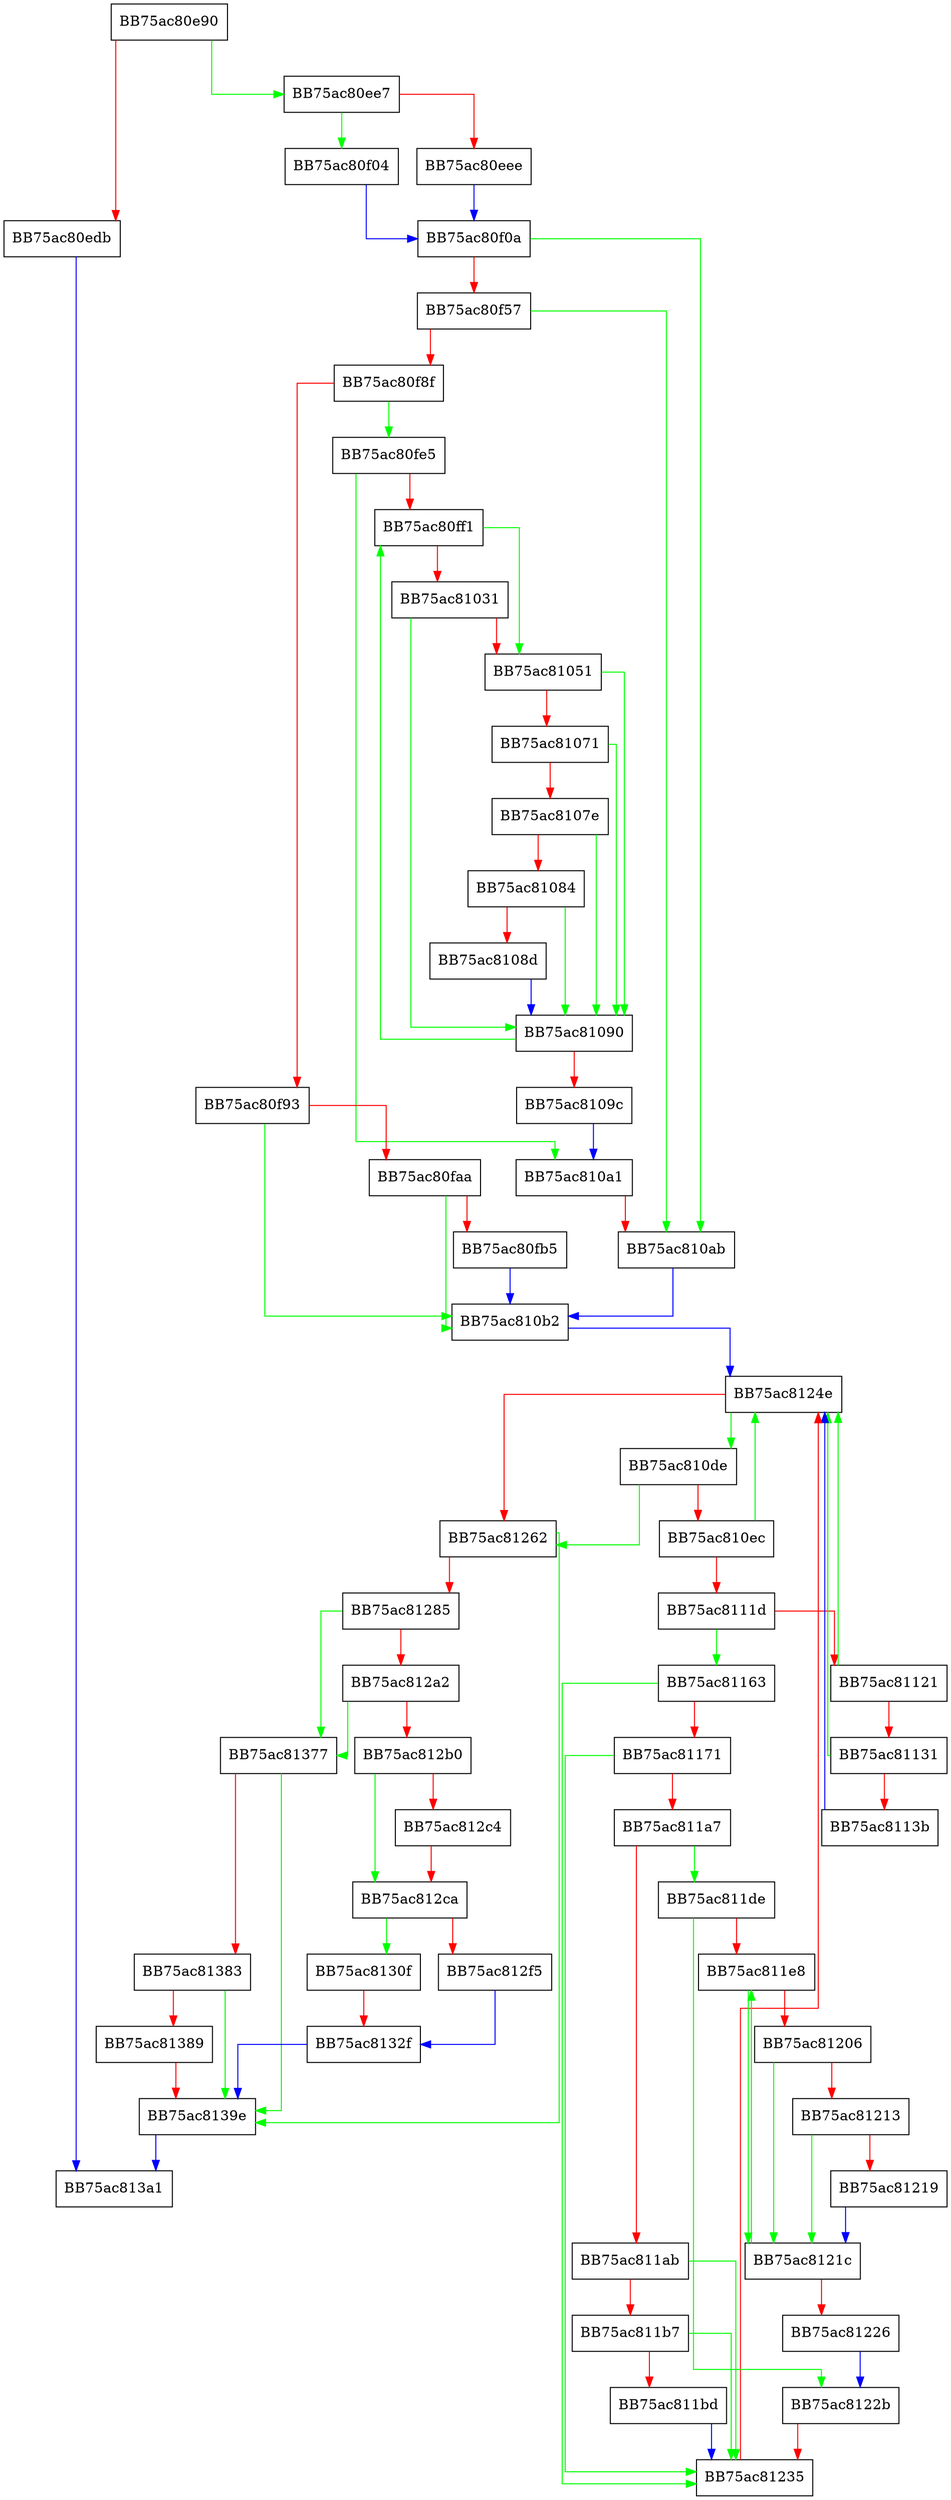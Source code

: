 digraph Execute {
  node [shape="box"];
  graph [splines=ortho];
  BB75ac80e90 -> BB75ac80ee7 [color="green"];
  BB75ac80e90 -> BB75ac80edb [color="red"];
  BB75ac80edb -> BB75ac813a1 [color="blue"];
  BB75ac80ee7 -> BB75ac80f04 [color="green"];
  BB75ac80ee7 -> BB75ac80eee [color="red"];
  BB75ac80eee -> BB75ac80f0a [color="blue"];
  BB75ac80f04 -> BB75ac80f0a [color="blue"];
  BB75ac80f0a -> BB75ac810ab [color="green"];
  BB75ac80f0a -> BB75ac80f57 [color="red"];
  BB75ac80f57 -> BB75ac810ab [color="green"];
  BB75ac80f57 -> BB75ac80f8f [color="red"];
  BB75ac80f8f -> BB75ac80fe5 [color="green"];
  BB75ac80f8f -> BB75ac80f93 [color="red"];
  BB75ac80f93 -> BB75ac810b2 [color="green"];
  BB75ac80f93 -> BB75ac80faa [color="red"];
  BB75ac80faa -> BB75ac810b2 [color="green"];
  BB75ac80faa -> BB75ac80fb5 [color="red"];
  BB75ac80fb5 -> BB75ac810b2 [color="blue"];
  BB75ac80fe5 -> BB75ac810a1 [color="green"];
  BB75ac80fe5 -> BB75ac80ff1 [color="red"];
  BB75ac80ff1 -> BB75ac81051 [color="green"];
  BB75ac80ff1 -> BB75ac81031 [color="red"];
  BB75ac81031 -> BB75ac81090 [color="green"];
  BB75ac81031 -> BB75ac81051 [color="red"];
  BB75ac81051 -> BB75ac81090 [color="green"];
  BB75ac81051 -> BB75ac81071 [color="red"];
  BB75ac81071 -> BB75ac81090 [color="green"];
  BB75ac81071 -> BB75ac8107e [color="red"];
  BB75ac8107e -> BB75ac81090 [color="green"];
  BB75ac8107e -> BB75ac81084 [color="red"];
  BB75ac81084 -> BB75ac81090 [color="green"];
  BB75ac81084 -> BB75ac8108d [color="red"];
  BB75ac8108d -> BB75ac81090 [color="blue"];
  BB75ac81090 -> BB75ac80ff1 [color="green"];
  BB75ac81090 -> BB75ac8109c [color="red"];
  BB75ac8109c -> BB75ac810a1 [color="blue"];
  BB75ac810a1 -> BB75ac810ab [color="red"];
  BB75ac810ab -> BB75ac810b2 [color="blue"];
  BB75ac810b2 -> BB75ac8124e [color="blue"];
  BB75ac810de -> BB75ac81262 [color="green"];
  BB75ac810de -> BB75ac810ec [color="red"];
  BB75ac810ec -> BB75ac8124e [color="green"];
  BB75ac810ec -> BB75ac8111d [color="red"];
  BB75ac8111d -> BB75ac81163 [color="green"];
  BB75ac8111d -> BB75ac81121 [color="red"];
  BB75ac81121 -> BB75ac8124e [color="green"];
  BB75ac81121 -> BB75ac81131 [color="red"];
  BB75ac81131 -> BB75ac8124e [color="green"];
  BB75ac81131 -> BB75ac8113b [color="red"];
  BB75ac8113b -> BB75ac8124e [color="blue"];
  BB75ac81163 -> BB75ac81235 [color="green"];
  BB75ac81163 -> BB75ac81171 [color="red"];
  BB75ac81171 -> BB75ac81235 [color="green"];
  BB75ac81171 -> BB75ac811a7 [color="red"];
  BB75ac811a7 -> BB75ac811de [color="green"];
  BB75ac811a7 -> BB75ac811ab [color="red"];
  BB75ac811ab -> BB75ac81235 [color="green"];
  BB75ac811ab -> BB75ac811b7 [color="red"];
  BB75ac811b7 -> BB75ac81235 [color="green"];
  BB75ac811b7 -> BB75ac811bd [color="red"];
  BB75ac811bd -> BB75ac81235 [color="blue"];
  BB75ac811de -> BB75ac8122b [color="green"];
  BB75ac811de -> BB75ac811e8 [color="red"];
  BB75ac811e8 -> BB75ac8121c [color="green"];
  BB75ac811e8 -> BB75ac81206 [color="red"];
  BB75ac81206 -> BB75ac8121c [color="green"];
  BB75ac81206 -> BB75ac81213 [color="red"];
  BB75ac81213 -> BB75ac8121c [color="green"];
  BB75ac81213 -> BB75ac81219 [color="red"];
  BB75ac81219 -> BB75ac8121c [color="blue"];
  BB75ac8121c -> BB75ac811e8 [color="green"];
  BB75ac8121c -> BB75ac81226 [color="red"];
  BB75ac81226 -> BB75ac8122b [color="blue"];
  BB75ac8122b -> BB75ac81235 [color="red"];
  BB75ac81235 -> BB75ac8124e [color="red"];
  BB75ac8124e -> BB75ac810de [color="green"];
  BB75ac8124e -> BB75ac81262 [color="red"];
  BB75ac81262 -> BB75ac8139e [color="green"];
  BB75ac81262 -> BB75ac81285 [color="red"];
  BB75ac81285 -> BB75ac81377 [color="green"];
  BB75ac81285 -> BB75ac812a2 [color="red"];
  BB75ac812a2 -> BB75ac81377 [color="green"];
  BB75ac812a2 -> BB75ac812b0 [color="red"];
  BB75ac812b0 -> BB75ac812ca [color="green"];
  BB75ac812b0 -> BB75ac812c4 [color="red"];
  BB75ac812c4 -> BB75ac812ca [color="red"];
  BB75ac812ca -> BB75ac8130f [color="green"];
  BB75ac812ca -> BB75ac812f5 [color="red"];
  BB75ac812f5 -> BB75ac8132f [color="blue"];
  BB75ac8130f -> BB75ac8132f [color="red"];
  BB75ac8132f -> BB75ac8139e [color="blue"];
  BB75ac81377 -> BB75ac8139e [color="green"];
  BB75ac81377 -> BB75ac81383 [color="red"];
  BB75ac81383 -> BB75ac8139e [color="green"];
  BB75ac81383 -> BB75ac81389 [color="red"];
  BB75ac81389 -> BB75ac8139e [color="red"];
  BB75ac8139e -> BB75ac813a1 [color="blue"];
}